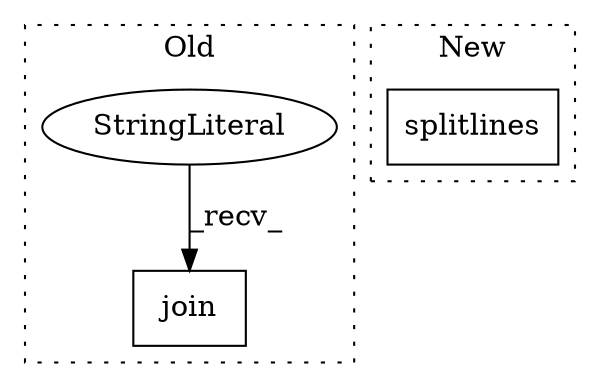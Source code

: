 digraph G {
subgraph cluster0 {
1 [label="join" a="32" s="540,699" l="16,-5" shape="box"];
3 [label="StringLiteral" a="45" s="537" l="2" shape="ellipse"];
label = "Old";
style="dotted";
}
subgraph cluster1 {
2 [label="splitlines" a="32" s="797" l="12" shape="box"];
label = "New";
style="dotted";
}
3 -> 1 [label="_recv_"];
}
